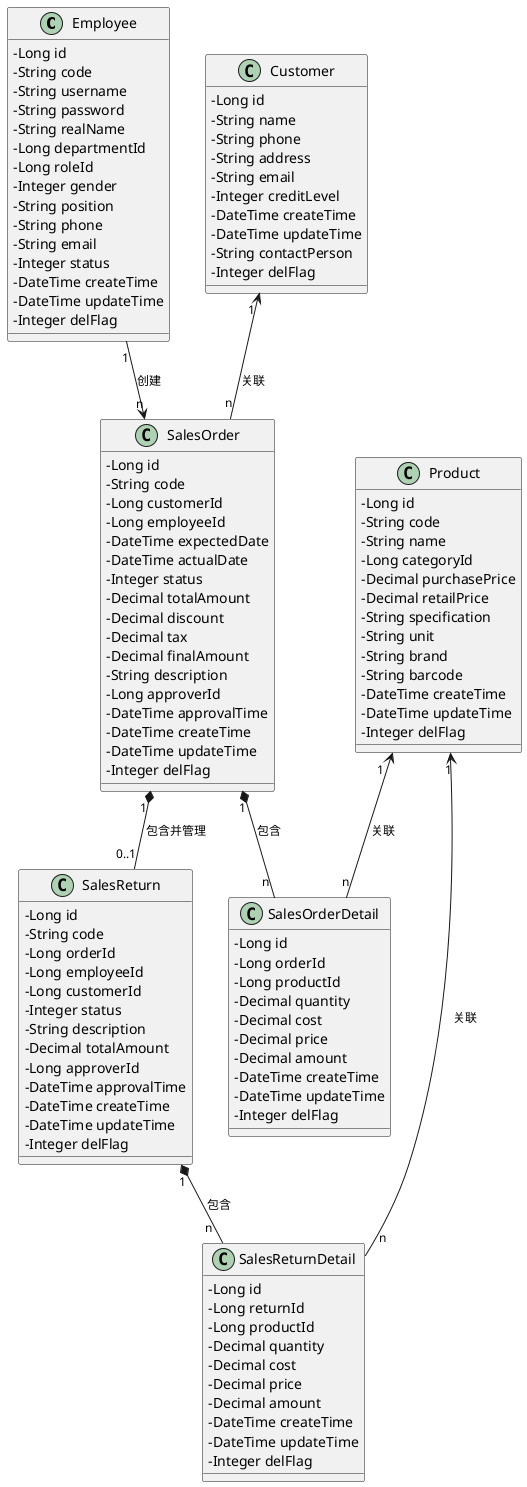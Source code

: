 @startuml
' 设置字体和样式
skinparam defaultTextAlignment center
skinparam ClassAttributeIconSize 0
skinparam ArrowFontSize 12

' 定义类
class Employee {
    - Long id
    - String code
    - String username
    - String password
    - String realName
    - Long departmentId
    - Long roleId
    - Integer gender
    - String position
    - String phone
    - String email
    - Integer status
    - DateTime createTime
    - DateTime updateTime
    - Integer delFlag
}

class Customer {
    - Long id
    - String name
    - String phone
    - String address
    - String email
    - Integer creditLevel
    - DateTime createTime
    - DateTime updateTime
    - String contactPerson
    - Integer delFlag
}

class Product {
    - Long id
    - String code
    - String name
    - Long categoryId
    - Decimal purchasePrice
    - Decimal retailPrice
    - String specification
    - String unit
    - String brand
    - String barcode
    - DateTime createTime
    - DateTime updateTime
    - Integer delFlag
}

class SalesOrder {
    - Long id
    - String code
    - Long customerId
    - Long employeeId
    - DateTime expectedDate
    - DateTime actualDate
    - Integer status
    - Decimal totalAmount
    - Decimal discount
    - Decimal tax
    - Decimal finalAmount
    - String description
    - Long approverId
    - DateTime approvalTime
    - DateTime createTime
    - DateTime updateTime
    - Integer delFlag
}

class SalesOrderDetail {
    - Long id
    - Long orderId
    - Long productId
    - Decimal quantity
    - Decimal cost
    - Decimal price
    - Decimal amount
    - DateTime createTime
    - DateTime updateTime
    - Integer delFlag
}

class SalesReturn {
    - Long id
    - String code
    - Long orderId
    - Long employeeId
    - Long customerId
    - Integer status
    - String description
    - Decimal totalAmount
    - Long approverId
    - DateTime approvalTime
    - DateTime createTime
    - DateTime updateTime
    - Integer delFlag
}

class SalesReturnDetail {
    - Long id
    - Long returnId
    - Long productId
    - Decimal quantity
    - Decimal cost
    - Decimal price
    - Decimal amount
    - DateTime createTime
    - DateTime updateTime
    - Integer delFlag
}

' 关系定义

' Employee 与 SalesOrder: 一个员工可以有多个销售订单
Employee "1" --> "n" SalesOrder : 创建

' Customer 与 SalesOrder: 一个客户可以有多个销售订单
Customer "1 " <-- "n" SalesOrder : 关联

' SalesOrder 与 SalesOrderDetail: 组合关系（订单包含详情）
SalesOrder "1" *-- "n " SalesOrderDetail : 包含


' Product 与 SalesOrderDetail: 一个商品可出现在多个订单详情中
Product "1  " <-- "n" SalesOrderDetail : 关联

' SalesOrder 与 SalesReturn: 一个订单产生一个退货单
SalesOrder "1 " *-- "0..1" SalesReturn : 包含并管理

' SalesReturn 与 SalesReturnDetail: 组合关系（退货单包含详情）
SalesReturn "1" *-- "n  " SalesReturnDetail : 包含


' Product 与 SalesReturnDetail: 一个商品可出现在多个退货详情中
Product "1" <-- "  n" SalesReturnDetail : 关联
@enduml